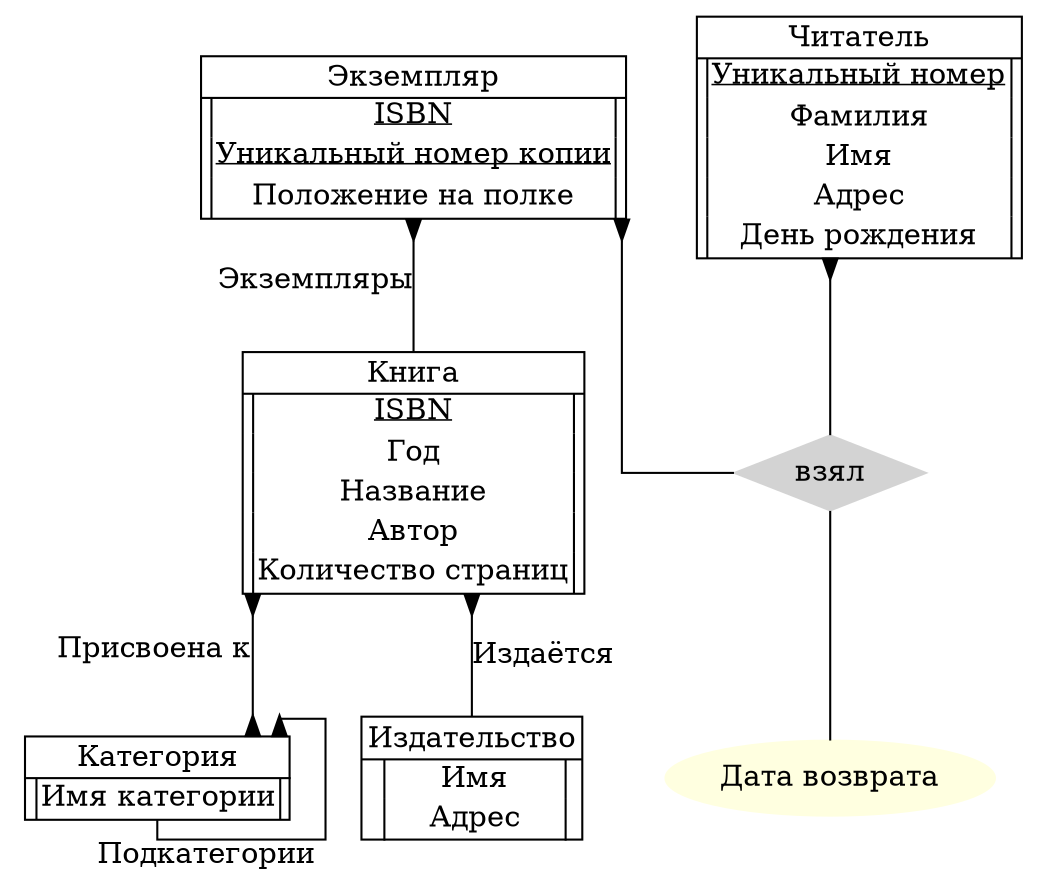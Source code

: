 digraph ER {
  #layout=neato;

  Категория [shape=none, label=<<TABLE PORT="t" BORDER="1" CELLBORDER="0" CELLSPACING="0">
    <TR><TD COLSPAN="3">Категория</TD></TR><HR/>
    <TR><TD></TD><VR/><TD>Имя категории</TD><VR/><TD></TD></TR>
  </TABLE>>];
  Экземпляр [shape=none, label=<<TABLE PORT="t" BORDER="1" CELLBORDER="0" CELLSPACING="0">
    <TR><TD COLSPAN="3">Экземпляр</TD></TR><HR/>
    <TR><TD></TD><VR/><TD><U>ISBN</U></TD><VR/><TD></TD></TR>
    <TR><TD></TD><VR/><TD><U>Уникальный номер копии</U></TD><VR/><TD></TD></TR>
    <TR><TD></TD><VR/><TD>Положение на полке</TD><VR/><TD></TD></TR>
  </TABLE>>];
  Книга [shape=none, label=<<TABLE PORT="t" BORDER="1" CELLBORDER="0" CELLSPACING="0">
    <TR><TD COLSPAN="3">Книга</TD></TR><HR/>
    <TR><TD></TD><VR/><TD><U>ISBN</U></TD><VR/><TD></TD></TR>
    <TR><TD></TD><VR/><TD>Год</TD><VR/><TD></TD></TR>
    <TR><TD></TD><VR/><TD>Название</TD><VR/><TD></TD></TR>
    <TR><TD></TD><VR/><TD>Автор</TD><VR/><TD></TD></TR>
    <TR><TD></TD><VR/><TD>Количество страниц</TD><VR/><TD></TD></TR>
  </TABLE>>];
  Издательство [shape=none, label=<<TABLE PORT="t" BORDER="1" CELLBORDER="0" CELLSPACING="0">
    <TR><TD COLSPAN="3">Издательство</TD></TR><HR/>
    <TR><TD></TD><VR/><TD>Имя</TD><VR/><TD></TD></TR>
    <TR><TD></TD><VR/><TD>    Адрес    </TD><VR/><TD></TD></TR>
  </TABLE>>];
  Читатель [shape=none, label=<<TABLE PORT="t" BORDER="1" CELLBORDER="0" CELLSPACING="0">
    <TR><TD COLSPAN="3">Читатель</TD></TR><HR/>
    <TR><TD></TD><VR/><TD><U>Уникальный номер</U></TD><VR/><TD></TD></TR>
    <TR><TD></TD><VR/><TD>Фамилия</TD><VR/><TD></TD></TR>
    <TR><TD></TD><VR/><TD>Имя</TD><VR/><TD></TD></TR>
    <TR><TD></TD><VR/><TD>Адрес</TD><VR/><TD></TD></TR>
    <TR><TD></TD><VR/><TD>День рождения</TD><VR/><TD></TD></TR>
  </TABLE>>];

  splines=ortho;
  edge [arrowtail=inv, arrowhead=inv, dir=back];
  Экземпляр:t -> Книга:t [xlabel="Экземпляры"];
  Категория:t -> Категория:t [label="Подкатегории"];
  Книга:t -> Издательство:t [label="Издаётся"];
  Книга:t -> Категория:t [xlabel="Присвоена к", dir=both];

  Взятие [shape=diamond, style=filled, color=lightgrey, label="взял"];
  "Дата возврата" [shape=ellipse, style=filled, color=lightyellow];
  Читатель:t -> Взятие;
  Экземпляр:t -> Взятие;
  Взятие -> "Дата возврата" [dir=none];
}

